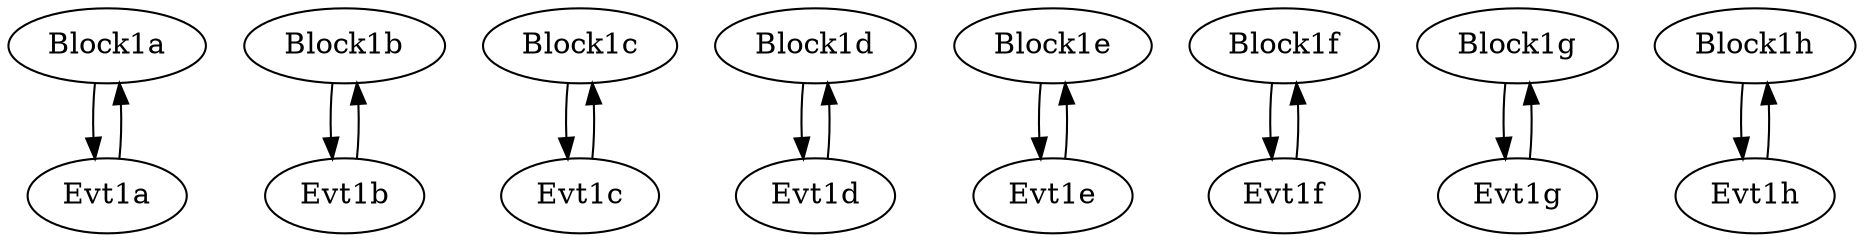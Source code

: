 digraph pps_all1 {
graph [name=pps_all1]
edge [type=defdst]
node [cpu=1 fid=1 toffs=0 tef=0 tperiod=1000000000]
Block1a[type=block pattern=PPS1a patexit=1]
Evt1a[type=tmsg pattern=PPS1a patentry=1 gid=11 evtno=211 par=48]
Block1a->Evt1a->Block1a

Block1b[type=block pattern=PPS1b patexit=1]
Evt1b[type=tmsg pattern=PPS1b patentry=1 gid=11 evtno=211 par=49]
Block1b->Evt1b->Block1b

Block1c[type=block pattern=PPS1c patexit=1]
Evt1c[type=tmsg pattern=PPS1c patentry=1 gid=11 evtno=211 par=50]
Block1c->Evt1c->Block1c

Block1d[type=block pattern=PPS1d patexit=1]
Evt1d[type=tmsg pattern=PPS1d patentry=1 gid=11 evtno=211 par=51]
Block1d->Evt1d->Block1d

Block1e[type=block pattern=PPS1e patexit=1]
Evt1e[type=tmsg pattern=PPS1e patentry=1 gid=11 evtno=211 par=52]
Block1e->Evt1e->Block1e

Block1f[type=block pattern=PPS1f patexit=1]
Evt1f[type=tmsg pattern=PPS1f patentry=1 gid=11 evtno=211 par=51]
Block1f->Evt1f->Block1f

Block1g[type=block pattern=PPS1g patexit=1]
Evt1g[type=tmsg pattern=PPS1g patentry=1 gid=11 evtno=211 par=54]
Block1g->Evt1g->Block1g

Block1h[type=block pattern=PPS1h patexit=1]
Evt1h[type=tmsg pattern=PPS1h patentry=1 gid=11 evtno=211 par=55]
Block1h->Evt1h->Block1h
}
